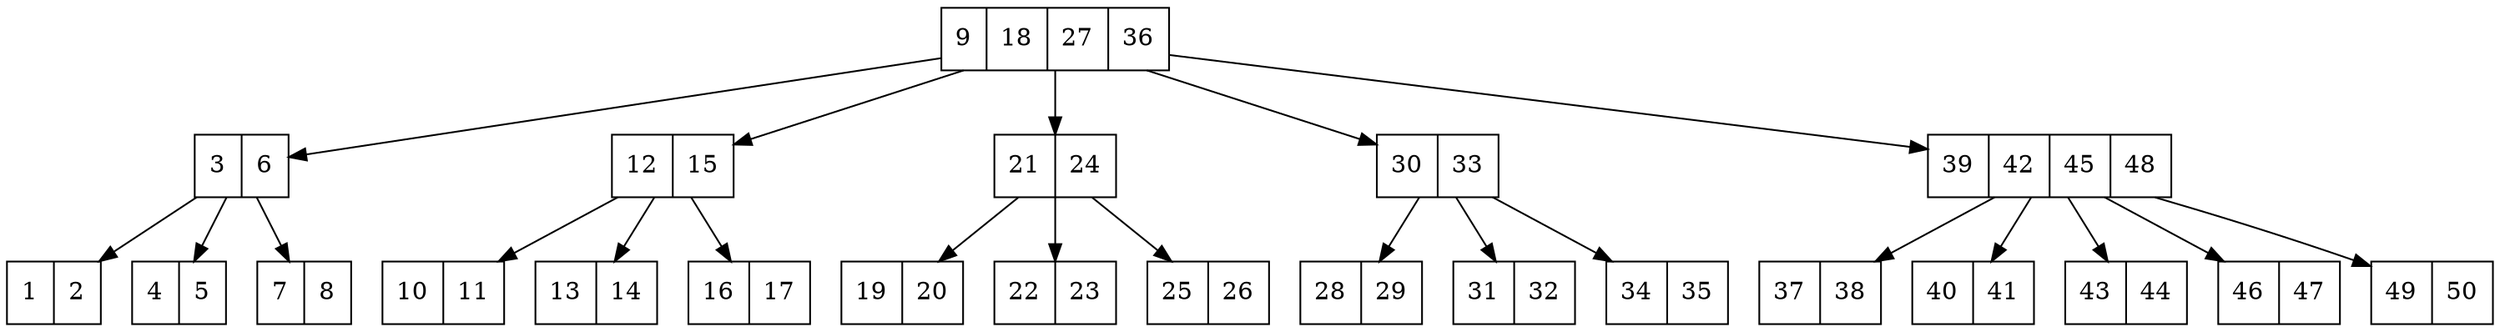 digraph {
"0x617020"[shape=record, label="{{ 9|18|27|36} } "];
"0x616d20"[shape=record, label="{{ 3|6} } "];
"0x616c20"[shape=record, label="{{ 1|2} } "];
"0x616d20"->"0x616c20"
"0x616ca0"[shape=record, label="{{ 4|5} } "];
"0x616d20"->"0x616ca0"
"0x616da0"[shape=record, label="{{ 7|8} } "];
"0x616d20"->"0x616da0"
"0x617020"->"0x616d20"
"0x616fa0"[shape=record, label="{{ 12|15} } "];
"0x616e20"[shape=record, label="{{ 10|11} } "];
"0x616fa0"->"0x616e20"
"0x616ea0"[shape=record, label="{{ 13|14} } "];
"0x616fa0"->"0x616ea0"
"0x616f20"[shape=record, label="{{ 16|17} } "];
"0x616fa0"->"0x616f20"
"0x617020"->"0x616fa0"
"0x617220"[shape=record, label="{{ 21|24} } "];
"0x6170a0"[shape=record, label="{{ 19|20} } "];
"0x617220"->"0x6170a0"
"0x617120"[shape=record, label="{{ 22|23} } "];
"0x617220"->"0x617120"
"0x6171a0"[shape=record, label="{{ 25|26} } "];
"0x617220"->"0x6171a0"
"0x617020"->"0x617220"
"0x617420"[shape=record, label="{{ 30|33} } "];
"0x6172a0"[shape=record, label="{{ 28|29} } "];
"0x617420"->"0x6172a0"
"0x617320"[shape=record, label="{{ 31|32} } "];
"0x617420"->"0x617320"
"0x6173a0"[shape=record, label="{{ 34|35} } "];
"0x617420"->"0x6173a0"
"0x617020"->"0x617420"
"0x617620"[shape=record, label="{{ 39|42|45|48} } "];
"0x6174a0"[shape=record, label="{{ 37|38} } "];
"0x617620"->"0x6174a0"
"0x617520"[shape=record, label="{{ 40|41} } "];
"0x617620"->"0x617520"
"0x6175a0"[shape=record, label="{{ 43|44} } "];
"0x617620"->"0x6175a0"
"0x6176a0"[shape=record, label="{{ 46|47} } "];
"0x617620"->"0x6176a0"
"0x617720"[shape=record, label="{{ 49|50} } "];
"0x617620"->"0x617720"
"0x617020"->"0x617620"
 }

